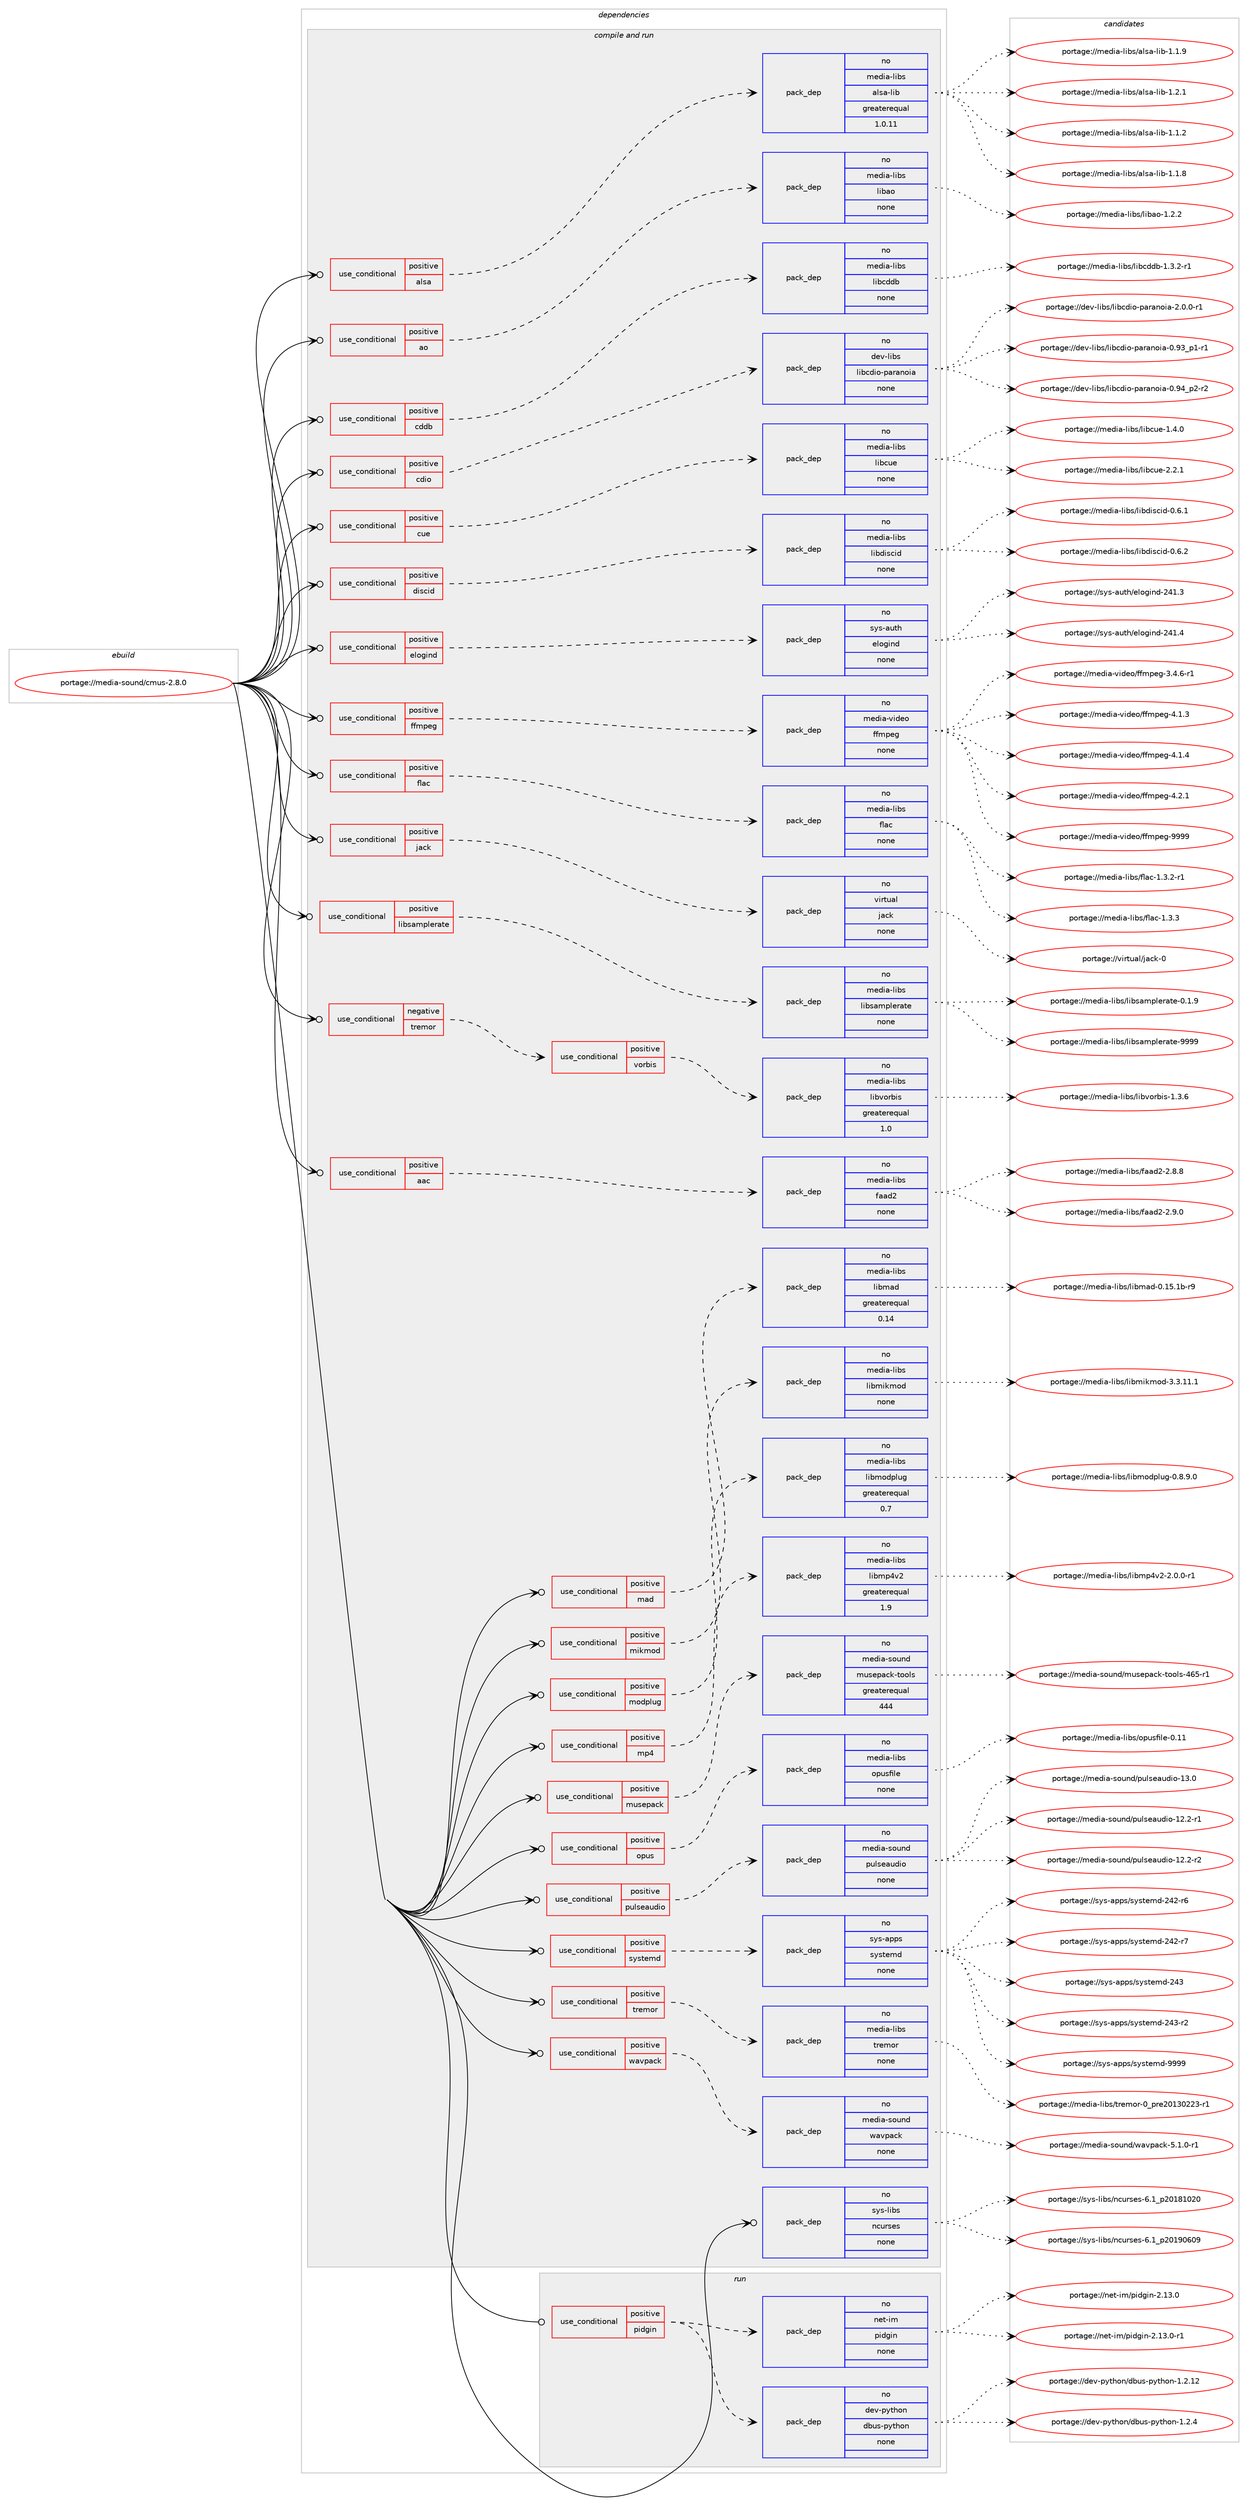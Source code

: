 digraph prolog {

# *************
# Graph options
# *************

newrank=true;
concentrate=true;
compound=true;
graph [rankdir=LR,fontname=Helvetica,fontsize=10,ranksep=1.5];#, ranksep=2.5, nodesep=0.2];
edge  [arrowhead=vee];
node  [fontname=Helvetica,fontsize=10];

# **********
# The ebuild
# **********

subgraph cluster_leftcol {
color=gray;
rank=same;
label=<<i>ebuild</i>>;
id [label="portage://media-sound/cmus-2.8.0", color=red, width=4, href="../media-sound/cmus-2.8.0.svg"];
}

# ****************
# The dependencies
# ****************

subgraph cluster_midcol {
color=gray;
label=<<i>dependencies</i>>;
subgraph cluster_compile {
fillcolor="#eeeeee";
style=filled;
label=<<i>compile</i>>;
}
subgraph cluster_compileandrun {
fillcolor="#eeeeee";
style=filled;
label=<<i>compile and run</i>>;
subgraph cond82158 {
dependency330807 [label=<<TABLE BORDER="0" CELLBORDER="1" CELLSPACING="0" CELLPADDING="4"><TR><TD ROWSPAN="3" CELLPADDING="10">use_conditional</TD></TR><TR><TD>negative</TD></TR><TR><TD>tremor</TD></TR></TABLE>>, shape=none, color=red];
subgraph cond82159 {
dependency330808 [label=<<TABLE BORDER="0" CELLBORDER="1" CELLSPACING="0" CELLPADDING="4"><TR><TD ROWSPAN="3" CELLPADDING="10">use_conditional</TD></TR><TR><TD>positive</TD></TR><TR><TD>vorbis</TD></TR></TABLE>>, shape=none, color=red];
subgraph pack243224 {
dependency330809 [label=<<TABLE BORDER="0" CELLBORDER="1" CELLSPACING="0" CELLPADDING="4" WIDTH="220"><TR><TD ROWSPAN="6" CELLPADDING="30">pack_dep</TD></TR><TR><TD WIDTH="110">no</TD></TR><TR><TD>media-libs</TD></TR><TR><TD>libvorbis</TD></TR><TR><TD>greaterequal</TD></TR><TR><TD>1.0</TD></TR></TABLE>>, shape=none, color=blue];
}
dependency330808:e -> dependency330809:w [weight=20,style="dashed",arrowhead="vee"];
}
dependency330807:e -> dependency330808:w [weight=20,style="dashed",arrowhead="vee"];
}
id:e -> dependency330807:w [weight=20,style="solid",arrowhead="odotvee"];
subgraph cond82160 {
dependency330810 [label=<<TABLE BORDER="0" CELLBORDER="1" CELLSPACING="0" CELLPADDING="4"><TR><TD ROWSPAN="3" CELLPADDING="10">use_conditional</TD></TR><TR><TD>positive</TD></TR><TR><TD>aac</TD></TR></TABLE>>, shape=none, color=red];
subgraph pack243225 {
dependency330811 [label=<<TABLE BORDER="0" CELLBORDER="1" CELLSPACING="0" CELLPADDING="4" WIDTH="220"><TR><TD ROWSPAN="6" CELLPADDING="30">pack_dep</TD></TR><TR><TD WIDTH="110">no</TD></TR><TR><TD>media-libs</TD></TR><TR><TD>faad2</TD></TR><TR><TD>none</TD></TR><TR><TD></TD></TR></TABLE>>, shape=none, color=blue];
}
dependency330810:e -> dependency330811:w [weight=20,style="dashed",arrowhead="vee"];
}
id:e -> dependency330810:w [weight=20,style="solid",arrowhead="odotvee"];
subgraph cond82161 {
dependency330812 [label=<<TABLE BORDER="0" CELLBORDER="1" CELLSPACING="0" CELLPADDING="4"><TR><TD ROWSPAN="3" CELLPADDING="10">use_conditional</TD></TR><TR><TD>positive</TD></TR><TR><TD>alsa</TD></TR></TABLE>>, shape=none, color=red];
subgraph pack243226 {
dependency330813 [label=<<TABLE BORDER="0" CELLBORDER="1" CELLSPACING="0" CELLPADDING="4" WIDTH="220"><TR><TD ROWSPAN="6" CELLPADDING="30">pack_dep</TD></TR><TR><TD WIDTH="110">no</TD></TR><TR><TD>media-libs</TD></TR><TR><TD>alsa-lib</TD></TR><TR><TD>greaterequal</TD></TR><TR><TD>1.0.11</TD></TR></TABLE>>, shape=none, color=blue];
}
dependency330812:e -> dependency330813:w [weight=20,style="dashed",arrowhead="vee"];
}
id:e -> dependency330812:w [weight=20,style="solid",arrowhead="odotvee"];
subgraph cond82162 {
dependency330814 [label=<<TABLE BORDER="0" CELLBORDER="1" CELLSPACING="0" CELLPADDING="4"><TR><TD ROWSPAN="3" CELLPADDING="10">use_conditional</TD></TR><TR><TD>positive</TD></TR><TR><TD>ao</TD></TR></TABLE>>, shape=none, color=red];
subgraph pack243227 {
dependency330815 [label=<<TABLE BORDER="0" CELLBORDER="1" CELLSPACING="0" CELLPADDING="4" WIDTH="220"><TR><TD ROWSPAN="6" CELLPADDING="30">pack_dep</TD></TR><TR><TD WIDTH="110">no</TD></TR><TR><TD>media-libs</TD></TR><TR><TD>libao</TD></TR><TR><TD>none</TD></TR><TR><TD></TD></TR></TABLE>>, shape=none, color=blue];
}
dependency330814:e -> dependency330815:w [weight=20,style="dashed",arrowhead="vee"];
}
id:e -> dependency330814:w [weight=20,style="solid",arrowhead="odotvee"];
subgraph cond82163 {
dependency330816 [label=<<TABLE BORDER="0" CELLBORDER="1" CELLSPACING="0" CELLPADDING="4"><TR><TD ROWSPAN="3" CELLPADDING="10">use_conditional</TD></TR><TR><TD>positive</TD></TR><TR><TD>cddb</TD></TR></TABLE>>, shape=none, color=red];
subgraph pack243228 {
dependency330817 [label=<<TABLE BORDER="0" CELLBORDER="1" CELLSPACING="0" CELLPADDING="4" WIDTH="220"><TR><TD ROWSPAN="6" CELLPADDING="30">pack_dep</TD></TR><TR><TD WIDTH="110">no</TD></TR><TR><TD>media-libs</TD></TR><TR><TD>libcddb</TD></TR><TR><TD>none</TD></TR><TR><TD></TD></TR></TABLE>>, shape=none, color=blue];
}
dependency330816:e -> dependency330817:w [weight=20,style="dashed",arrowhead="vee"];
}
id:e -> dependency330816:w [weight=20,style="solid",arrowhead="odotvee"];
subgraph cond82164 {
dependency330818 [label=<<TABLE BORDER="0" CELLBORDER="1" CELLSPACING="0" CELLPADDING="4"><TR><TD ROWSPAN="3" CELLPADDING="10">use_conditional</TD></TR><TR><TD>positive</TD></TR><TR><TD>cdio</TD></TR></TABLE>>, shape=none, color=red];
subgraph pack243229 {
dependency330819 [label=<<TABLE BORDER="0" CELLBORDER="1" CELLSPACING="0" CELLPADDING="4" WIDTH="220"><TR><TD ROWSPAN="6" CELLPADDING="30">pack_dep</TD></TR><TR><TD WIDTH="110">no</TD></TR><TR><TD>dev-libs</TD></TR><TR><TD>libcdio-paranoia</TD></TR><TR><TD>none</TD></TR><TR><TD></TD></TR></TABLE>>, shape=none, color=blue];
}
dependency330818:e -> dependency330819:w [weight=20,style="dashed",arrowhead="vee"];
}
id:e -> dependency330818:w [weight=20,style="solid",arrowhead="odotvee"];
subgraph cond82165 {
dependency330820 [label=<<TABLE BORDER="0" CELLBORDER="1" CELLSPACING="0" CELLPADDING="4"><TR><TD ROWSPAN="3" CELLPADDING="10">use_conditional</TD></TR><TR><TD>positive</TD></TR><TR><TD>cue</TD></TR></TABLE>>, shape=none, color=red];
subgraph pack243230 {
dependency330821 [label=<<TABLE BORDER="0" CELLBORDER="1" CELLSPACING="0" CELLPADDING="4" WIDTH="220"><TR><TD ROWSPAN="6" CELLPADDING="30">pack_dep</TD></TR><TR><TD WIDTH="110">no</TD></TR><TR><TD>media-libs</TD></TR><TR><TD>libcue</TD></TR><TR><TD>none</TD></TR><TR><TD></TD></TR></TABLE>>, shape=none, color=blue];
}
dependency330820:e -> dependency330821:w [weight=20,style="dashed",arrowhead="vee"];
}
id:e -> dependency330820:w [weight=20,style="solid",arrowhead="odotvee"];
subgraph cond82166 {
dependency330822 [label=<<TABLE BORDER="0" CELLBORDER="1" CELLSPACING="0" CELLPADDING="4"><TR><TD ROWSPAN="3" CELLPADDING="10">use_conditional</TD></TR><TR><TD>positive</TD></TR><TR><TD>discid</TD></TR></TABLE>>, shape=none, color=red];
subgraph pack243231 {
dependency330823 [label=<<TABLE BORDER="0" CELLBORDER="1" CELLSPACING="0" CELLPADDING="4" WIDTH="220"><TR><TD ROWSPAN="6" CELLPADDING="30">pack_dep</TD></TR><TR><TD WIDTH="110">no</TD></TR><TR><TD>media-libs</TD></TR><TR><TD>libdiscid</TD></TR><TR><TD>none</TD></TR><TR><TD></TD></TR></TABLE>>, shape=none, color=blue];
}
dependency330822:e -> dependency330823:w [weight=20,style="dashed",arrowhead="vee"];
}
id:e -> dependency330822:w [weight=20,style="solid",arrowhead="odotvee"];
subgraph cond82167 {
dependency330824 [label=<<TABLE BORDER="0" CELLBORDER="1" CELLSPACING="0" CELLPADDING="4"><TR><TD ROWSPAN="3" CELLPADDING="10">use_conditional</TD></TR><TR><TD>positive</TD></TR><TR><TD>elogind</TD></TR></TABLE>>, shape=none, color=red];
subgraph pack243232 {
dependency330825 [label=<<TABLE BORDER="0" CELLBORDER="1" CELLSPACING="0" CELLPADDING="4" WIDTH="220"><TR><TD ROWSPAN="6" CELLPADDING="30">pack_dep</TD></TR><TR><TD WIDTH="110">no</TD></TR><TR><TD>sys-auth</TD></TR><TR><TD>elogind</TD></TR><TR><TD>none</TD></TR><TR><TD></TD></TR></TABLE>>, shape=none, color=blue];
}
dependency330824:e -> dependency330825:w [weight=20,style="dashed",arrowhead="vee"];
}
id:e -> dependency330824:w [weight=20,style="solid",arrowhead="odotvee"];
subgraph cond82168 {
dependency330826 [label=<<TABLE BORDER="0" CELLBORDER="1" CELLSPACING="0" CELLPADDING="4"><TR><TD ROWSPAN="3" CELLPADDING="10">use_conditional</TD></TR><TR><TD>positive</TD></TR><TR><TD>ffmpeg</TD></TR></TABLE>>, shape=none, color=red];
subgraph pack243233 {
dependency330827 [label=<<TABLE BORDER="0" CELLBORDER="1" CELLSPACING="0" CELLPADDING="4" WIDTH="220"><TR><TD ROWSPAN="6" CELLPADDING="30">pack_dep</TD></TR><TR><TD WIDTH="110">no</TD></TR><TR><TD>media-video</TD></TR><TR><TD>ffmpeg</TD></TR><TR><TD>none</TD></TR><TR><TD></TD></TR></TABLE>>, shape=none, color=blue];
}
dependency330826:e -> dependency330827:w [weight=20,style="dashed",arrowhead="vee"];
}
id:e -> dependency330826:w [weight=20,style="solid",arrowhead="odotvee"];
subgraph cond82169 {
dependency330828 [label=<<TABLE BORDER="0" CELLBORDER="1" CELLSPACING="0" CELLPADDING="4"><TR><TD ROWSPAN="3" CELLPADDING="10">use_conditional</TD></TR><TR><TD>positive</TD></TR><TR><TD>flac</TD></TR></TABLE>>, shape=none, color=red];
subgraph pack243234 {
dependency330829 [label=<<TABLE BORDER="0" CELLBORDER="1" CELLSPACING="0" CELLPADDING="4" WIDTH="220"><TR><TD ROWSPAN="6" CELLPADDING="30">pack_dep</TD></TR><TR><TD WIDTH="110">no</TD></TR><TR><TD>media-libs</TD></TR><TR><TD>flac</TD></TR><TR><TD>none</TD></TR><TR><TD></TD></TR></TABLE>>, shape=none, color=blue];
}
dependency330828:e -> dependency330829:w [weight=20,style="dashed",arrowhead="vee"];
}
id:e -> dependency330828:w [weight=20,style="solid",arrowhead="odotvee"];
subgraph cond82170 {
dependency330830 [label=<<TABLE BORDER="0" CELLBORDER="1" CELLSPACING="0" CELLPADDING="4"><TR><TD ROWSPAN="3" CELLPADDING="10">use_conditional</TD></TR><TR><TD>positive</TD></TR><TR><TD>jack</TD></TR></TABLE>>, shape=none, color=red];
subgraph pack243235 {
dependency330831 [label=<<TABLE BORDER="0" CELLBORDER="1" CELLSPACING="0" CELLPADDING="4" WIDTH="220"><TR><TD ROWSPAN="6" CELLPADDING="30">pack_dep</TD></TR><TR><TD WIDTH="110">no</TD></TR><TR><TD>virtual</TD></TR><TR><TD>jack</TD></TR><TR><TD>none</TD></TR><TR><TD></TD></TR></TABLE>>, shape=none, color=blue];
}
dependency330830:e -> dependency330831:w [weight=20,style="dashed",arrowhead="vee"];
}
id:e -> dependency330830:w [weight=20,style="solid",arrowhead="odotvee"];
subgraph cond82171 {
dependency330832 [label=<<TABLE BORDER="0" CELLBORDER="1" CELLSPACING="0" CELLPADDING="4"><TR><TD ROWSPAN="3" CELLPADDING="10">use_conditional</TD></TR><TR><TD>positive</TD></TR><TR><TD>libsamplerate</TD></TR></TABLE>>, shape=none, color=red];
subgraph pack243236 {
dependency330833 [label=<<TABLE BORDER="0" CELLBORDER="1" CELLSPACING="0" CELLPADDING="4" WIDTH="220"><TR><TD ROWSPAN="6" CELLPADDING="30">pack_dep</TD></TR><TR><TD WIDTH="110">no</TD></TR><TR><TD>media-libs</TD></TR><TR><TD>libsamplerate</TD></TR><TR><TD>none</TD></TR><TR><TD></TD></TR></TABLE>>, shape=none, color=blue];
}
dependency330832:e -> dependency330833:w [weight=20,style="dashed",arrowhead="vee"];
}
id:e -> dependency330832:w [weight=20,style="solid",arrowhead="odotvee"];
subgraph cond82172 {
dependency330834 [label=<<TABLE BORDER="0" CELLBORDER="1" CELLSPACING="0" CELLPADDING="4"><TR><TD ROWSPAN="3" CELLPADDING="10">use_conditional</TD></TR><TR><TD>positive</TD></TR><TR><TD>mad</TD></TR></TABLE>>, shape=none, color=red];
subgraph pack243237 {
dependency330835 [label=<<TABLE BORDER="0" CELLBORDER="1" CELLSPACING="0" CELLPADDING="4" WIDTH="220"><TR><TD ROWSPAN="6" CELLPADDING="30">pack_dep</TD></TR><TR><TD WIDTH="110">no</TD></TR><TR><TD>media-libs</TD></TR><TR><TD>libmad</TD></TR><TR><TD>greaterequal</TD></TR><TR><TD>0.14</TD></TR></TABLE>>, shape=none, color=blue];
}
dependency330834:e -> dependency330835:w [weight=20,style="dashed",arrowhead="vee"];
}
id:e -> dependency330834:w [weight=20,style="solid",arrowhead="odotvee"];
subgraph cond82173 {
dependency330836 [label=<<TABLE BORDER="0" CELLBORDER="1" CELLSPACING="0" CELLPADDING="4"><TR><TD ROWSPAN="3" CELLPADDING="10">use_conditional</TD></TR><TR><TD>positive</TD></TR><TR><TD>mikmod</TD></TR></TABLE>>, shape=none, color=red];
subgraph pack243238 {
dependency330837 [label=<<TABLE BORDER="0" CELLBORDER="1" CELLSPACING="0" CELLPADDING="4" WIDTH="220"><TR><TD ROWSPAN="6" CELLPADDING="30">pack_dep</TD></TR><TR><TD WIDTH="110">no</TD></TR><TR><TD>media-libs</TD></TR><TR><TD>libmikmod</TD></TR><TR><TD>none</TD></TR><TR><TD></TD></TR></TABLE>>, shape=none, color=blue];
}
dependency330836:e -> dependency330837:w [weight=20,style="dashed",arrowhead="vee"];
}
id:e -> dependency330836:w [weight=20,style="solid",arrowhead="odotvee"];
subgraph cond82174 {
dependency330838 [label=<<TABLE BORDER="0" CELLBORDER="1" CELLSPACING="0" CELLPADDING="4"><TR><TD ROWSPAN="3" CELLPADDING="10">use_conditional</TD></TR><TR><TD>positive</TD></TR><TR><TD>modplug</TD></TR></TABLE>>, shape=none, color=red];
subgraph pack243239 {
dependency330839 [label=<<TABLE BORDER="0" CELLBORDER="1" CELLSPACING="0" CELLPADDING="4" WIDTH="220"><TR><TD ROWSPAN="6" CELLPADDING="30">pack_dep</TD></TR><TR><TD WIDTH="110">no</TD></TR><TR><TD>media-libs</TD></TR><TR><TD>libmodplug</TD></TR><TR><TD>greaterequal</TD></TR><TR><TD>0.7</TD></TR></TABLE>>, shape=none, color=blue];
}
dependency330838:e -> dependency330839:w [weight=20,style="dashed",arrowhead="vee"];
}
id:e -> dependency330838:w [weight=20,style="solid",arrowhead="odotvee"];
subgraph cond82175 {
dependency330840 [label=<<TABLE BORDER="0" CELLBORDER="1" CELLSPACING="0" CELLPADDING="4"><TR><TD ROWSPAN="3" CELLPADDING="10">use_conditional</TD></TR><TR><TD>positive</TD></TR><TR><TD>mp4</TD></TR></TABLE>>, shape=none, color=red];
subgraph pack243240 {
dependency330841 [label=<<TABLE BORDER="0" CELLBORDER="1" CELLSPACING="0" CELLPADDING="4" WIDTH="220"><TR><TD ROWSPAN="6" CELLPADDING="30">pack_dep</TD></TR><TR><TD WIDTH="110">no</TD></TR><TR><TD>media-libs</TD></TR><TR><TD>libmp4v2</TD></TR><TR><TD>greaterequal</TD></TR><TR><TD>1.9</TD></TR></TABLE>>, shape=none, color=blue];
}
dependency330840:e -> dependency330841:w [weight=20,style="dashed",arrowhead="vee"];
}
id:e -> dependency330840:w [weight=20,style="solid",arrowhead="odotvee"];
subgraph cond82176 {
dependency330842 [label=<<TABLE BORDER="0" CELLBORDER="1" CELLSPACING="0" CELLPADDING="4"><TR><TD ROWSPAN="3" CELLPADDING="10">use_conditional</TD></TR><TR><TD>positive</TD></TR><TR><TD>musepack</TD></TR></TABLE>>, shape=none, color=red];
subgraph pack243241 {
dependency330843 [label=<<TABLE BORDER="0" CELLBORDER="1" CELLSPACING="0" CELLPADDING="4" WIDTH="220"><TR><TD ROWSPAN="6" CELLPADDING="30">pack_dep</TD></TR><TR><TD WIDTH="110">no</TD></TR><TR><TD>media-sound</TD></TR><TR><TD>musepack-tools</TD></TR><TR><TD>greaterequal</TD></TR><TR><TD>444</TD></TR></TABLE>>, shape=none, color=blue];
}
dependency330842:e -> dependency330843:w [weight=20,style="dashed",arrowhead="vee"];
}
id:e -> dependency330842:w [weight=20,style="solid",arrowhead="odotvee"];
subgraph cond82177 {
dependency330844 [label=<<TABLE BORDER="0" CELLBORDER="1" CELLSPACING="0" CELLPADDING="4"><TR><TD ROWSPAN="3" CELLPADDING="10">use_conditional</TD></TR><TR><TD>positive</TD></TR><TR><TD>opus</TD></TR></TABLE>>, shape=none, color=red];
subgraph pack243242 {
dependency330845 [label=<<TABLE BORDER="0" CELLBORDER="1" CELLSPACING="0" CELLPADDING="4" WIDTH="220"><TR><TD ROWSPAN="6" CELLPADDING="30">pack_dep</TD></TR><TR><TD WIDTH="110">no</TD></TR><TR><TD>media-libs</TD></TR><TR><TD>opusfile</TD></TR><TR><TD>none</TD></TR><TR><TD></TD></TR></TABLE>>, shape=none, color=blue];
}
dependency330844:e -> dependency330845:w [weight=20,style="dashed",arrowhead="vee"];
}
id:e -> dependency330844:w [weight=20,style="solid",arrowhead="odotvee"];
subgraph cond82178 {
dependency330846 [label=<<TABLE BORDER="0" CELLBORDER="1" CELLSPACING="0" CELLPADDING="4"><TR><TD ROWSPAN="3" CELLPADDING="10">use_conditional</TD></TR><TR><TD>positive</TD></TR><TR><TD>pulseaudio</TD></TR></TABLE>>, shape=none, color=red];
subgraph pack243243 {
dependency330847 [label=<<TABLE BORDER="0" CELLBORDER="1" CELLSPACING="0" CELLPADDING="4" WIDTH="220"><TR><TD ROWSPAN="6" CELLPADDING="30">pack_dep</TD></TR><TR><TD WIDTH="110">no</TD></TR><TR><TD>media-sound</TD></TR><TR><TD>pulseaudio</TD></TR><TR><TD>none</TD></TR><TR><TD></TD></TR></TABLE>>, shape=none, color=blue];
}
dependency330846:e -> dependency330847:w [weight=20,style="dashed",arrowhead="vee"];
}
id:e -> dependency330846:w [weight=20,style="solid",arrowhead="odotvee"];
subgraph cond82179 {
dependency330848 [label=<<TABLE BORDER="0" CELLBORDER="1" CELLSPACING="0" CELLPADDING="4"><TR><TD ROWSPAN="3" CELLPADDING="10">use_conditional</TD></TR><TR><TD>positive</TD></TR><TR><TD>systemd</TD></TR></TABLE>>, shape=none, color=red];
subgraph pack243244 {
dependency330849 [label=<<TABLE BORDER="0" CELLBORDER="1" CELLSPACING="0" CELLPADDING="4" WIDTH="220"><TR><TD ROWSPAN="6" CELLPADDING="30">pack_dep</TD></TR><TR><TD WIDTH="110">no</TD></TR><TR><TD>sys-apps</TD></TR><TR><TD>systemd</TD></TR><TR><TD>none</TD></TR><TR><TD></TD></TR></TABLE>>, shape=none, color=blue];
}
dependency330848:e -> dependency330849:w [weight=20,style="dashed",arrowhead="vee"];
}
id:e -> dependency330848:w [weight=20,style="solid",arrowhead="odotvee"];
subgraph cond82180 {
dependency330850 [label=<<TABLE BORDER="0" CELLBORDER="1" CELLSPACING="0" CELLPADDING="4"><TR><TD ROWSPAN="3" CELLPADDING="10">use_conditional</TD></TR><TR><TD>positive</TD></TR><TR><TD>tremor</TD></TR></TABLE>>, shape=none, color=red];
subgraph pack243245 {
dependency330851 [label=<<TABLE BORDER="0" CELLBORDER="1" CELLSPACING="0" CELLPADDING="4" WIDTH="220"><TR><TD ROWSPAN="6" CELLPADDING="30">pack_dep</TD></TR><TR><TD WIDTH="110">no</TD></TR><TR><TD>media-libs</TD></TR><TR><TD>tremor</TD></TR><TR><TD>none</TD></TR><TR><TD></TD></TR></TABLE>>, shape=none, color=blue];
}
dependency330850:e -> dependency330851:w [weight=20,style="dashed",arrowhead="vee"];
}
id:e -> dependency330850:w [weight=20,style="solid",arrowhead="odotvee"];
subgraph cond82181 {
dependency330852 [label=<<TABLE BORDER="0" CELLBORDER="1" CELLSPACING="0" CELLPADDING="4"><TR><TD ROWSPAN="3" CELLPADDING="10">use_conditional</TD></TR><TR><TD>positive</TD></TR><TR><TD>wavpack</TD></TR></TABLE>>, shape=none, color=red];
subgraph pack243246 {
dependency330853 [label=<<TABLE BORDER="0" CELLBORDER="1" CELLSPACING="0" CELLPADDING="4" WIDTH="220"><TR><TD ROWSPAN="6" CELLPADDING="30">pack_dep</TD></TR><TR><TD WIDTH="110">no</TD></TR><TR><TD>media-sound</TD></TR><TR><TD>wavpack</TD></TR><TR><TD>none</TD></TR><TR><TD></TD></TR></TABLE>>, shape=none, color=blue];
}
dependency330852:e -> dependency330853:w [weight=20,style="dashed",arrowhead="vee"];
}
id:e -> dependency330852:w [weight=20,style="solid",arrowhead="odotvee"];
subgraph pack243247 {
dependency330854 [label=<<TABLE BORDER="0" CELLBORDER="1" CELLSPACING="0" CELLPADDING="4" WIDTH="220"><TR><TD ROWSPAN="6" CELLPADDING="30">pack_dep</TD></TR><TR><TD WIDTH="110">no</TD></TR><TR><TD>sys-libs</TD></TR><TR><TD>ncurses</TD></TR><TR><TD>none</TD></TR><TR><TD></TD></TR></TABLE>>, shape=none, color=blue];
}
id:e -> dependency330854:w [weight=20,style="solid",arrowhead="odotvee"];
}
subgraph cluster_run {
fillcolor="#eeeeee";
style=filled;
label=<<i>run</i>>;
subgraph cond82182 {
dependency330855 [label=<<TABLE BORDER="0" CELLBORDER="1" CELLSPACING="0" CELLPADDING="4"><TR><TD ROWSPAN="3" CELLPADDING="10">use_conditional</TD></TR><TR><TD>positive</TD></TR><TR><TD>pidgin</TD></TR></TABLE>>, shape=none, color=red];
subgraph pack243248 {
dependency330856 [label=<<TABLE BORDER="0" CELLBORDER="1" CELLSPACING="0" CELLPADDING="4" WIDTH="220"><TR><TD ROWSPAN="6" CELLPADDING="30">pack_dep</TD></TR><TR><TD WIDTH="110">no</TD></TR><TR><TD>dev-python</TD></TR><TR><TD>dbus-python</TD></TR><TR><TD>none</TD></TR><TR><TD></TD></TR></TABLE>>, shape=none, color=blue];
}
dependency330855:e -> dependency330856:w [weight=20,style="dashed",arrowhead="vee"];
subgraph pack243249 {
dependency330857 [label=<<TABLE BORDER="0" CELLBORDER="1" CELLSPACING="0" CELLPADDING="4" WIDTH="220"><TR><TD ROWSPAN="6" CELLPADDING="30">pack_dep</TD></TR><TR><TD WIDTH="110">no</TD></TR><TR><TD>net-im</TD></TR><TR><TD>pidgin</TD></TR><TR><TD>none</TD></TR><TR><TD></TD></TR></TABLE>>, shape=none, color=blue];
}
dependency330855:e -> dependency330857:w [weight=20,style="dashed",arrowhead="vee"];
}
id:e -> dependency330855:w [weight=20,style="solid",arrowhead="odot"];
}
}

# **************
# The candidates
# **************

subgraph cluster_choices {
rank=same;
color=gray;
label=<<i>candidates</i>>;

subgraph choice243224 {
color=black;
nodesep=1;
choiceportage109101100105974510810598115471081059811811111498105115454946514654 [label="portage://media-libs/libvorbis-1.3.6", color=red, width=4,href="../media-libs/libvorbis-1.3.6.svg"];
dependency330809:e -> choiceportage109101100105974510810598115471081059811811111498105115454946514654:w [style=dotted,weight="100"];
}
subgraph choice243225 {
color=black;
nodesep=1;
choiceportage10910110010597451081059811547102979710050455046564656 [label="portage://media-libs/faad2-2.8.8", color=red, width=4,href="../media-libs/faad2-2.8.8.svg"];
choiceportage10910110010597451081059811547102979710050455046574648 [label="portage://media-libs/faad2-2.9.0", color=red, width=4,href="../media-libs/faad2-2.9.0.svg"];
dependency330811:e -> choiceportage10910110010597451081059811547102979710050455046564656:w [style=dotted,weight="100"];
dependency330811:e -> choiceportage10910110010597451081059811547102979710050455046574648:w [style=dotted,weight="100"];
}
subgraph choice243226 {
color=black;
nodesep=1;
choiceportage1091011001059745108105981154797108115974510810598454946494650 [label="portage://media-libs/alsa-lib-1.1.2", color=red, width=4,href="../media-libs/alsa-lib-1.1.2.svg"];
choiceportage1091011001059745108105981154797108115974510810598454946494656 [label="portage://media-libs/alsa-lib-1.1.8", color=red, width=4,href="../media-libs/alsa-lib-1.1.8.svg"];
choiceportage1091011001059745108105981154797108115974510810598454946494657 [label="portage://media-libs/alsa-lib-1.1.9", color=red, width=4,href="../media-libs/alsa-lib-1.1.9.svg"];
choiceportage1091011001059745108105981154797108115974510810598454946504649 [label="portage://media-libs/alsa-lib-1.2.1", color=red, width=4,href="../media-libs/alsa-lib-1.2.1.svg"];
dependency330813:e -> choiceportage1091011001059745108105981154797108115974510810598454946494650:w [style=dotted,weight="100"];
dependency330813:e -> choiceportage1091011001059745108105981154797108115974510810598454946494656:w [style=dotted,weight="100"];
dependency330813:e -> choiceportage1091011001059745108105981154797108115974510810598454946494657:w [style=dotted,weight="100"];
dependency330813:e -> choiceportage1091011001059745108105981154797108115974510810598454946504649:w [style=dotted,weight="100"];
}
subgraph choice243227 {
color=black;
nodesep=1;
choiceportage109101100105974510810598115471081059897111454946504650 [label="portage://media-libs/libao-1.2.2", color=red, width=4,href="../media-libs/libao-1.2.2.svg"];
dependency330815:e -> choiceportage109101100105974510810598115471081059897111454946504650:w [style=dotted,weight="100"];
}
subgraph choice243228 {
color=black;
nodesep=1;
choiceportage109101100105974510810598115471081059899100100984549465146504511449 [label="portage://media-libs/libcddb-1.3.2-r1", color=red, width=4,href="../media-libs/libcddb-1.3.2-r1.svg"];
dependency330817:e -> choiceportage109101100105974510810598115471081059899100100984549465146504511449:w [style=dotted,weight="100"];
}
subgraph choice243229 {
color=black;
nodesep=1;
choiceportage100101118451081059811547108105989910010511145112971149711011110597454846575195112494511449 [label="portage://dev-libs/libcdio-paranoia-0.93_p1-r1", color=red, width=4,href="../dev-libs/libcdio-paranoia-0.93_p1-r1.svg"];
choiceportage100101118451081059811547108105989910010511145112971149711011110597454846575295112504511450 [label="portage://dev-libs/libcdio-paranoia-0.94_p2-r2", color=red, width=4,href="../dev-libs/libcdio-paranoia-0.94_p2-r2.svg"];
choiceportage1001011184510810598115471081059899100105111451129711497110111105974550464846484511449 [label="portage://dev-libs/libcdio-paranoia-2.0.0-r1", color=red, width=4,href="../dev-libs/libcdio-paranoia-2.0.0-r1.svg"];
dependency330819:e -> choiceportage100101118451081059811547108105989910010511145112971149711011110597454846575195112494511449:w [style=dotted,weight="100"];
dependency330819:e -> choiceportage100101118451081059811547108105989910010511145112971149711011110597454846575295112504511450:w [style=dotted,weight="100"];
dependency330819:e -> choiceportage1001011184510810598115471081059899100105111451129711497110111105974550464846484511449:w [style=dotted,weight="100"];
}
subgraph choice243230 {
color=black;
nodesep=1;
choiceportage109101100105974510810598115471081059899117101454946524648 [label="portage://media-libs/libcue-1.4.0", color=red, width=4,href="../media-libs/libcue-1.4.0.svg"];
choiceportage109101100105974510810598115471081059899117101455046504649 [label="portage://media-libs/libcue-2.2.1", color=red, width=4,href="../media-libs/libcue-2.2.1.svg"];
dependency330821:e -> choiceportage109101100105974510810598115471081059899117101454946524648:w [style=dotted,weight="100"];
dependency330821:e -> choiceportage109101100105974510810598115471081059899117101455046504649:w [style=dotted,weight="100"];
}
subgraph choice243231 {
color=black;
nodesep=1;
choiceportage109101100105974510810598115471081059810010511599105100454846544649 [label="portage://media-libs/libdiscid-0.6.1", color=red, width=4,href="../media-libs/libdiscid-0.6.1.svg"];
choiceportage109101100105974510810598115471081059810010511599105100454846544650 [label="portage://media-libs/libdiscid-0.6.2", color=red, width=4,href="../media-libs/libdiscid-0.6.2.svg"];
dependency330823:e -> choiceportage109101100105974510810598115471081059810010511599105100454846544649:w [style=dotted,weight="100"];
dependency330823:e -> choiceportage109101100105974510810598115471081059810010511599105100454846544650:w [style=dotted,weight="100"];
}
subgraph choice243232 {
color=black;
nodesep=1;
choiceportage115121115459711711610447101108111103105110100455052494651 [label="portage://sys-auth/elogind-241.3", color=red, width=4,href="../sys-auth/elogind-241.3.svg"];
choiceportage115121115459711711610447101108111103105110100455052494652 [label="portage://sys-auth/elogind-241.4", color=red, width=4,href="../sys-auth/elogind-241.4.svg"];
dependency330825:e -> choiceportage115121115459711711610447101108111103105110100455052494651:w [style=dotted,weight="100"];
dependency330825:e -> choiceportage115121115459711711610447101108111103105110100455052494652:w [style=dotted,weight="100"];
}
subgraph choice243233 {
color=black;
nodesep=1;
choiceportage1091011001059745118105100101111471021021091121011034551465246544511449 [label="portage://media-video/ffmpeg-3.4.6-r1", color=red, width=4,href="../media-video/ffmpeg-3.4.6-r1.svg"];
choiceportage109101100105974511810510010111147102102109112101103455246494651 [label="portage://media-video/ffmpeg-4.1.3", color=red, width=4,href="../media-video/ffmpeg-4.1.3.svg"];
choiceportage109101100105974511810510010111147102102109112101103455246494652 [label="portage://media-video/ffmpeg-4.1.4", color=red, width=4,href="../media-video/ffmpeg-4.1.4.svg"];
choiceportage109101100105974511810510010111147102102109112101103455246504649 [label="portage://media-video/ffmpeg-4.2.1", color=red, width=4,href="../media-video/ffmpeg-4.2.1.svg"];
choiceportage1091011001059745118105100101111471021021091121011034557575757 [label="portage://media-video/ffmpeg-9999", color=red, width=4,href="../media-video/ffmpeg-9999.svg"];
dependency330827:e -> choiceportage1091011001059745118105100101111471021021091121011034551465246544511449:w [style=dotted,weight="100"];
dependency330827:e -> choiceportage109101100105974511810510010111147102102109112101103455246494651:w [style=dotted,weight="100"];
dependency330827:e -> choiceportage109101100105974511810510010111147102102109112101103455246494652:w [style=dotted,weight="100"];
dependency330827:e -> choiceportage109101100105974511810510010111147102102109112101103455246504649:w [style=dotted,weight="100"];
dependency330827:e -> choiceportage1091011001059745118105100101111471021021091121011034557575757:w [style=dotted,weight="100"];
}
subgraph choice243234 {
color=black;
nodesep=1;
choiceportage1091011001059745108105981154710210897994549465146504511449 [label="portage://media-libs/flac-1.3.2-r1", color=red, width=4,href="../media-libs/flac-1.3.2-r1.svg"];
choiceportage109101100105974510810598115471021089799454946514651 [label="portage://media-libs/flac-1.3.3", color=red, width=4,href="../media-libs/flac-1.3.3.svg"];
dependency330829:e -> choiceportage1091011001059745108105981154710210897994549465146504511449:w [style=dotted,weight="100"];
dependency330829:e -> choiceportage109101100105974510810598115471021089799454946514651:w [style=dotted,weight="100"];
}
subgraph choice243235 {
color=black;
nodesep=1;
choiceportage118105114116117971084710697991074548 [label="portage://virtual/jack-0", color=red, width=4,href="../virtual/jack-0.svg"];
dependency330831:e -> choiceportage118105114116117971084710697991074548:w [style=dotted,weight="100"];
}
subgraph choice243236 {
color=black;
nodesep=1;
choiceportage10910110010597451081059811547108105981159710911210810111497116101454846494657 [label="portage://media-libs/libsamplerate-0.1.9", color=red, width=4,href="../media-libs/libsamplerate-0.1.9.svg"];
choiceportage109101100105974510810598115471081059811597109112108101114971161014557575757 [label="portage://media-libs/libsamplerate-9999", color=red, width=4,href="../media-libs/libsamplerate-9999.svg"];
dependency330833:e -> choiceportage10910110010597451081059811547108105981159710911210810111497116101454846494657:w [style=dotted,weight="100"];
dependency330833:e -> choiceportage109101100105974510810598115471081059811597109112108101114971161014557575757:w [style=dotted,weight="100"];
}
subgraph choice243237 {
color=black;
nodesep=1;
choiceportage10910110010597451081059811547108105981099710045484649534649984511457 [label="portage://media-libs/libmad-0.15.1b-r9", color=red, width=4,href="../media-libs/libmad-0.15.1b-r9.svg"];
dependency330835:e -> choiceportage10910110010597451081059811547108105981099710045484649534649984511457:w [style=dotted,weight="100"];
}
subgraph choice243238 {
color=black;
nodesep=1;
choiceportage1091011001059745108105981154710810598109105107109111100455146514649494649 [label="portage://media-libs/libmikmod-3.3.11.1", color=red, width=4,href="../media-libs/libmikmod-3.3.11.1.svg"];
dependency330837:e -> choiceportage1091011001059745108105981154710810598109105107109111100455146514649494649:w [style=dotted,weight="100"];
}
subgraph choice243239 {
color=black;
nodesep=1;
choiceportage10910110010597451081059811547108105981091111001121081171034548465646574648 [label="portage://media-libs/libmodplug-0.8.9.0", color=red, width=4,href="../media-libs/libmodplug-0.8.9.0.svg"];
dependency330839:e -> choiceportage10910110010597451081059811547108105981091111001121081171034548465646574648:w [style=dotted,weight="100"];
}
subgraph choice243240 {
color=black;
nodesep=1;
choiceportage109101100105974510810598115471081059810911252118504550464846484511449 [label="portage://media-libs/libmp4v2-2.0.0-r1", color=red, width=4,href="../media-libs/libmp4v2-2.0.0-r1.svg"];
dependency330841:e -> choiceportage109101100105974510810598115471081059810911252118504550464846484511449:w [style=dotted,weight="100"];
}
subgraph choice243241 {
color=black;
nodesep=1;
choiceportage109101100105974511511111711010047109117115101112979910745116111111108115455254534511449 [label="portage://media-sound/musepack-tools-465-r1", color=red, width=4,href="../media-sound/musepack-tools-465-r1.svg"];
dependency330843:e -> choiceportage109101100105974511511111711010047109117115101112979910745116111111108115455254534511449:w [style=dotted,weight="100"];
}
subgraph choice243242 {
color=black;
nodesep=1;
choiceportage109101100105974510810598115471111121171151021051081014548464949 [label="portage://media-libs/opusfile-0.11", color=red, width=4,href="../media-libs/opusfile-0.11.svg"];
dependency330845:e -> choiceportage109101100105974510810598115471111121171151021051081014548464949:w [style=dotted,weight="100"];
}
subgraph choice243243 {
color=black;
nodesep=1;
choiceportage1091011001059745115111117110100471121171081151019711710010511145495046504511449 [label="portage://media-sound/pulseaudio-12.2-r1", color=red, width=4,href="../media-sound/pulseaudio-12.2-r1.svg"];
choiceportage1091011001059745115111117110100471121171081151019711710010511145495046504511450 [label="portage://media-sound/pulseaudio-12.2-r2", color=red, width=4,href="../media-sound/pulseaudio-12.2-r2.svg"];
choiceportage109101100105974511511111711010047112117108115101971171001051114549514648 [label="portage://media-sound/pulseaudio-13.0", color=red, width=4,href="../media-sound/pulseaudio-13.0.svg"];
dependency330847:e -> choiceportage1091011001059745115111117110100471121171081151019711710010511145495046504511449:w [style=dotted,weight="100"];
dependency330847:e -> choiceportage1091011001059745115111117110100471121171081151019711710010511145495046504511450:w [style=dotted,weight="100"];
dependency330847:e -> choiceportage109101100105974511511111711010047112117108115101971171001051114549514648:w [style=dotted,weight="100"];
}
subgraph choice243244 {
color=black;
nodesep=1;
choiceportage115121115459711211211547115121115116101109100455052504511454 [label="portage://sys-apps/systemd-242-r6", color=red, width=4,href="../sys-apps/systemd-242-r6.svg"];
choiceportage115121115459711211211547115121115116101109100455052504511455 [label="portage://sys-apps/systemd-242-r7", color=red, width=4,href="../sys-apps/systemd-242-r7.svg"];
choiceportage11512111545971121121154711512111511610110910045505251 [label="portage://sys-apps/systemd-243", color=red, width=4,href="../sys-apps/systemd-243.svg"];
choiceportage115121115459711211211547115121115116101109100455052514511450 [label="portage://sys-apps/systemd-243-r2", color=red, width=4,href="../sys-apps/systemd-243-r2.svg"];
choiceportage1151211154597112112115471151211151161011091004557575757 [label="portage://sys-apps/systemd-9999", color=red, width=4,href="../sys-apps/systemd-9999.svg"];
dependency330849:e -> choiceportage115121115459711211211547115121115116101109100455052504511454:w [style=dotted,weight="100"];
dependency330849:e -> choiceportage115121115459711211211547115121115116101109100455052504511455:w [style=dotted,weight="100"];
dependency330849:e -> choiceportage11512111545971121121154711512111511610110910045505251:w [style=dotted,weight="100"];
dependency330849:e -> choiceportage115121115459711211211547115121115116101109100455052514511450:w [style=dotted,weight="100"];
dependency330849:e -> choiceportage1151211154597112112115471151211151161011091004557575757:w [style=dotted,weight="100"];
}
subgraph choice243245 {
color=black;
nodesep=1;
choiceportage1091011001059745108105981154711611410110911111445489511211410150484951485050514511449 [label="portage://media-libs/tremor-0_pre20130223-r1", color=red, width=4,href="../media-libs/tremor-0_pre20130223-r1.svg"];
dependency330851:e -> choiceportage1091011001059745108105981154711611410110911111445489511211410150484951485050514511449:w [style=dotted,weight="100"];
}
subgraph choice243246 {
color=black;
nodesep=1;
choiceportage1091011001059745115111117110100471199711811297991074553464946484511449 [label="portage://media-sound/wavpack-5.1.0-r1", color=red, width=4,href="../media-sound/wavpack-5.1.0-r1.svg"];
dependency330853:e -> choiceportage1091011001059745115111117110100471199711811297991074553464946484511449:w [style=dotted,weight="100"];
}
subgraph choice243247 {
color=black;
nodesep=1;
choiceportage1151211154510810598115471109911711411510111545544649951125048495649485048 [label="portage://sys-libs/ncurses-6.1_p20181020", color=red, width=4,href="../sys-libs/ncurses-6.1_p20181020.svg"];
choiceportage1151211154510810598115471109911711411510111545544649951125048495748544857 [label="portage://sys-libs/ncurses-6.1_p20190609", color=red, width=4,href="../sys-libs/ncurses-6.1_p20190609.svg"];
dependency330854:e -> choiceportage1151211154510810598115471109911711411510111545544649951125048495649485048:w [style=dotted,weight="100"];
dependency330854:e -> choiceportage1151211154510810598115471109911711411510111545544649951125048495748544857:w [style=dotted,weight="100"];
}
subgraph choice243248 {
color=black;
nodesep=1;
choiceportage1001011184511212111610411111047100981171154511212111610411111045494650464950 [label="portage://dev-python/dbus-python-1.2.12", color=red, width=4,href="../dev-python/dbus-python-1.2.12.svg"];
choiceportage10010111845112121116104111110471009811711545112121116104111110454946504652 [label="portage://dev-python/dbus-python-1.2.4", color=red, width=4,href="../dev-python/dbus-python-1.2.4.svg"];
dependency330856:e -> choiceportage1001011184511212111610411111047100981171154511212111610411111045494650464950:w [style=dotted,weight="100"];
dependency330856:e -> choiceportage10010111845112121116104111110471009811711545112121116104111110454946504652:w [style=dotted,weight="100"];
}
subgraph choice243249 {
color=black;
nodesep=1;
choiceportage110101116451051094711210510010310511045504649514648 [label="portage://net-im/pidgin-2.13.0", color=red, width=4,href="../net-im/pidgin-2.13.0.svg"];
choiceportage1101011164510510947112105100103105110455046495146484511449 [label="portage://net-im/pidgin-2.13.0-r1", color=red, width=4,href="../net-im/pidgin-2.13.0-r1.svg"];
dependency330857:e -> choiceportage110101116451051094711210510010310511045504649514648:w [style=dotted,weight="100"];
dependency330857:e -> choiceportage1101011164510510947112105100103105110455046495146484511449:w [style=dotted,weight="100"];
}
}

}
